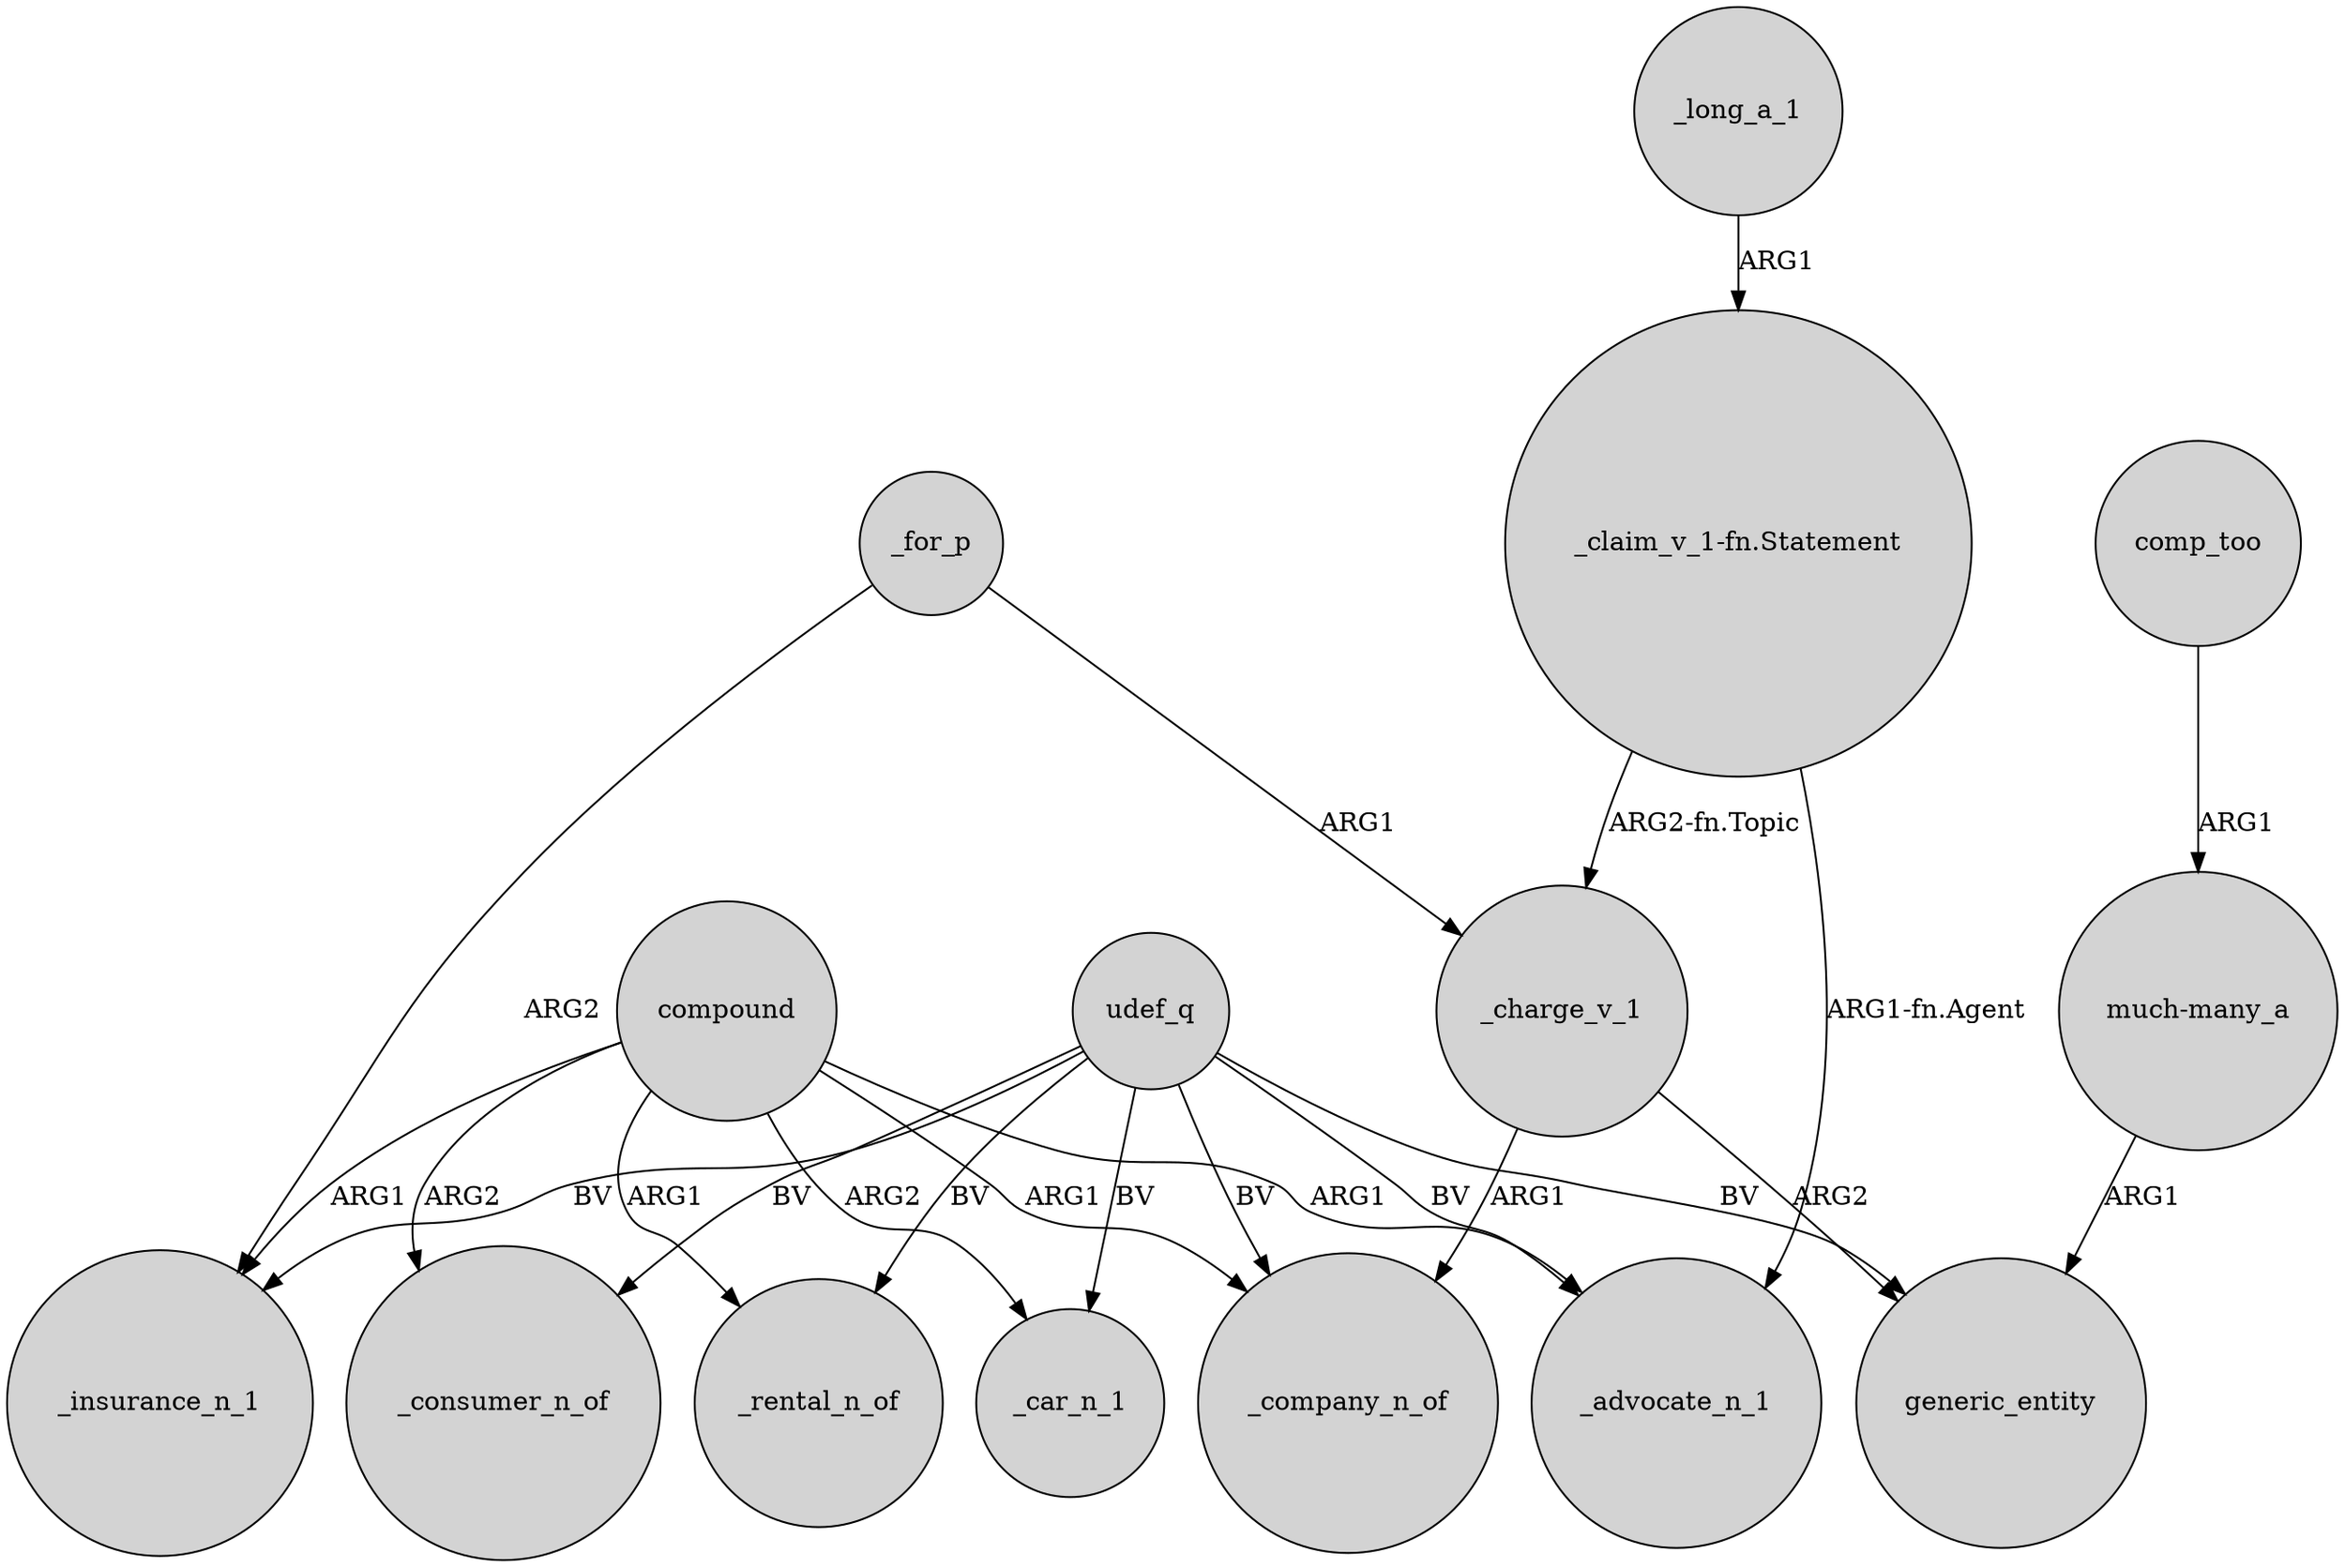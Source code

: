 digraph {
	node [shape=circle style=filled]
	_for_p -> _insurance_n_1 [label=ARG2]
	compound -> _insurance_n_1 [label=ARG1]
	udef_q -> _rental_n_of [label=BV]
	udef_q -> generic_entity [label=BV]
	comp_too -> "much-many_a" [label=ARG1]
	_charge_v_1 -> _company_n_of [label=ARG1]
	"much-many_a" -> generic_entity [label=ARG1]
	udef_q -> _insurance_n_1 [label=BV]
	compound -> _advocate_n_1 [label=ARG1]
	udef_q -> _advocate_n_1 [label=BV]
	compound -> _company_n_of [label=ARG1]
	compound -> _rental_n_of [label=ARG1]
	"_claim_v_1-fn.Statement" -> _advocate_n_1 [label="ARG1-fn.Agent"]
	_for_p -> _charge_v_1 [label=ARG1]
	udef_q -> _consumer_n_of [label=BV]
	_charge_v_1 -> generic_entity [label=ARG2]
	"_claim_v_1-fn.Statement" -> _charge_v_1 [label="ARG2-fn.Topic"]
	_long_a_1 -> "_claim_v_1-fn.Statement" [label=ARG1]
	compound -> _consumer_n_of [label=ARG2]
	udef_q -> _car_n_1 [label=BV]
	udef_q -> _company_n_of [label=BV]
	compound -> _car_n_1 [label=ARG2]
}
